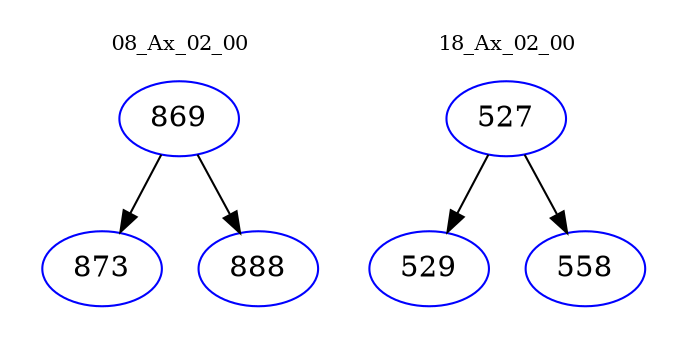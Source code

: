 digraph{
subgraph cluster_0 {
color = white
label = "08_Ax_02_00";
fontsize=10;
T0_869 [label="869", color="blue"]
T0_869 -> T0_873 [color="black"]
T0_873 [label="873", color="blue"]
T0_869 -> T0_888 [color="black"]
T0_888 [label="888", color="blue"]
}
subgraph cluster_1 {
color = white
label = "18_Ax_02_00";
fontsize=10;
T1_527 [label="527", color="blue"]
T1_527 -> T1_529 [color="black"]
T1_529 [label="529", color="blue"]
T1_527 -> T1_558 [color="black"]
T1_558 [label="558", color="blue"]
}
}

